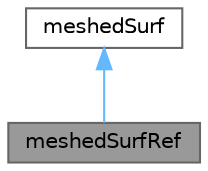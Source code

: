 digraph "meshedSurfRef"
{
 // LATEX_PDF_SIZE
  bgcolor="transparent";
  edge [fontname=Helvetica,fontsize=10,labelfontname=Helvetica,labelfontsize=10];
  node [fontname=Helvetica,fontsize=10,shape=box,height=0.2,width=0.4];
  Node1 [id="Node000001",label="meshedSurfRef",height=0.2,width=0.4,color="gray40", fillcolor="grey60", style="filled", fontcolor="black",tooltip="Implements a meshed surface by referencing another meshed surface or faces/points components."];
  Node2 -> Node1 [id="edge1_Node000001_Node000002",dir="back",color="steelblue1",style="solid",tooltip=" "];
  Node2 [id="Node000002",label="meshedSurf",height=0.2,width=0.4,color="gray40", fillcolor="white", style="filled",URL="$classFoam_1_1meshedSurf.html",tooltip="Abstract definition of a meshed surface defined by faces and points."];
}
